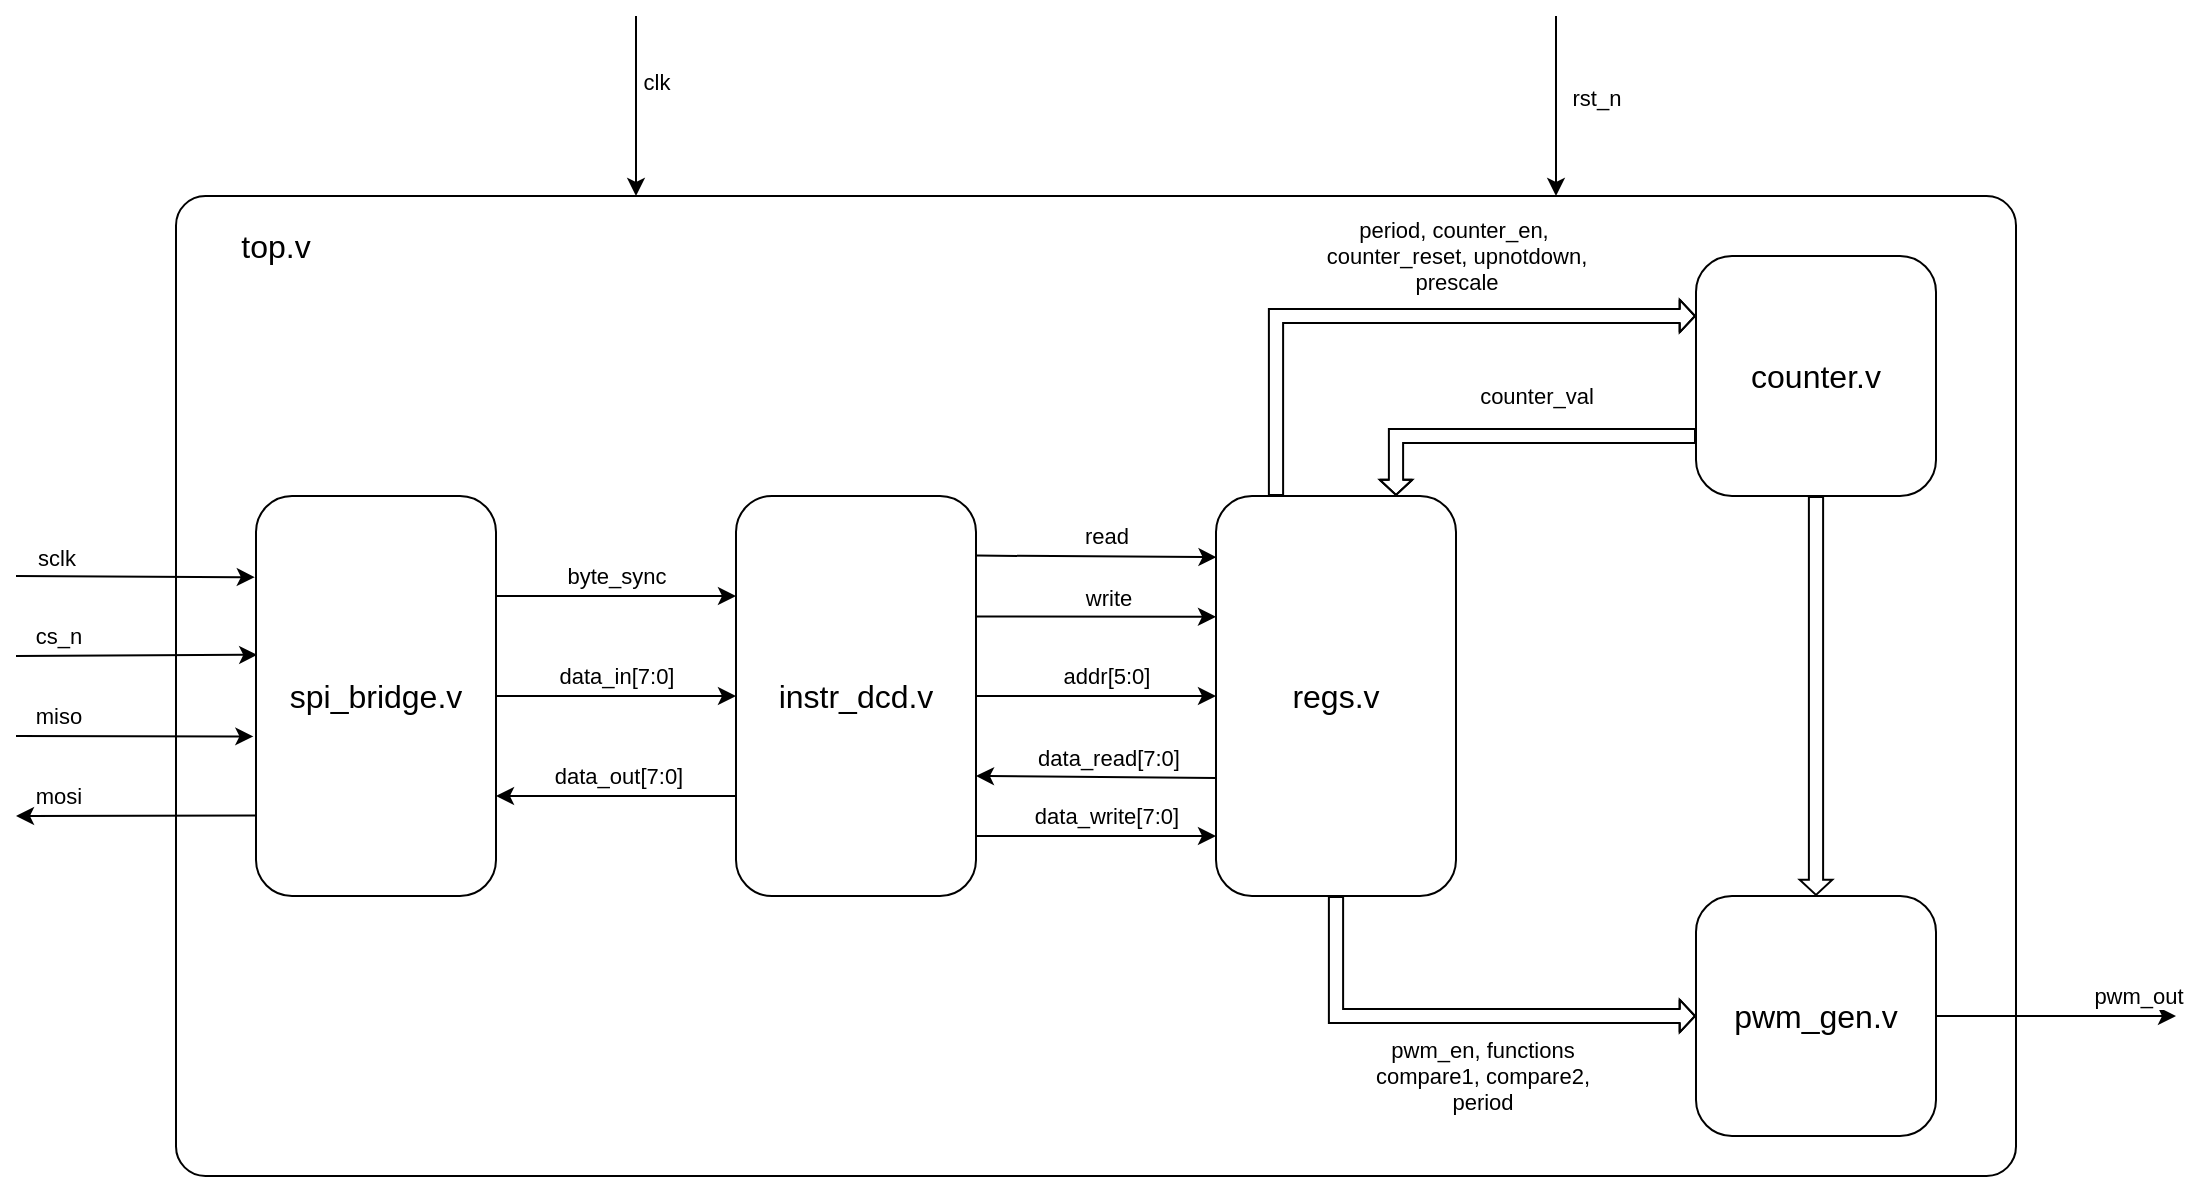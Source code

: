 <mxfile version="28.2.5">
  <diagram name="Page-1" id="zLirQhMQ1dYxwz5MWF9D">
    <mxGraphModel dx="460" dy="830" grid="1" gridSize="10" guides="1" tooltips="1" connect="1" arrows="1" fold="1" page="1" pageScale="1" pageWidth="1169" pageHeight="827" math="0" shadow="0">
      <root>
        <mxCell id="0" />
        <mxCell id="1" parent="0" />
        <mxCell id="77BBEDMCwYBT7BYnjLJH-58" value="" style="rounded=1;whiteSpace=wrap;html=1;fillColor=none;arcSize=3;" vertex="1" parent="1">
          <mxGeometry x="120" y="170" width="920" height="490" as="geometry" />
        </mxCell>
        <mxCell id="77BBEDMCwYBT7BYnjLJH-1" value="&lt;font style=&quot;font-size: 16px;&quot;&gt;spi_bridge.v&lt;/font&gt;" style="rounded=1;whiteSpace=wrap;html=1;" vertex="1" parent="1">
          <mxGeometry x="160" y="320" width="120" height="200" as="geometry" />
        </mxCell>
        <mxCell id="77BBEDMCwYBT7BYnjLJH-2" value="&lt;font style=&quot;font-size: 16px;&quot;&gt;instr_dcd.v&lt;/font&gt;" style="rounded=1;whiteSpace=wrap;html=1;" vertex="1" parent="1">
          <mxGeometry x="400" y="320" width="120" height="200" as="geometry" />
        </mxCell>
        <mxCell id="77BBEDMCwYBT7BYnjLJH-3" value="&lt;font style=&quot;font-size: 16px;&quot;&gt;regs.v&lt;/font&gt;" style="rounded=1;whiteSpace=wrap;html=1;" vertex="1" parent="1">
          <mxGeometry x="640" y="320" width="120" height="200" as="geometry" />
        </mxCell>
        <mxCell id="77BBEDMCwYBT7BYnjLJH-4" value="&lt;font style=&quot;font-size: 16px;&quot;&gt;counter.v&lt;/font&gt;" style="rounded=1;whiteSpace=wrap;html=1;" vertex="1" parent="1">
          <mxGeometry x="880" y="200" width="120" height="120" as="geometry" />
        </mxCell>
        <mxCell id="77BBEDMCwYBT7BYnjLJH-5" value="&lt;font style=&quot;font-size: 16px;&quot;&gt;pwm_gen.v&lt;/font&gt;" style="rounded=1;whiteSpace=wrap;html=1;" vertex="1" parent="1">
          <mxGeometry x="880" y="520" width="120" height="120" as="geometry" />
        </mxCell>
        <mxCell id="77BBEDMCwYBT7BYnjLJH-7" value="" style="endArrow=classic;html=1;rounded=0;entryX=-0.005;entryY=0.203;entryDx=0;entryDy=0;entryPerimeter=0;" edge="1" parent="1" target="77BBEDMCwYBT7BYnjLJH-1">
          <mxGeometry width="50" height="50" relative="1" as="geometry">
            <mxPoint x="40" y="360" as="sourcePoint" />
            <mxPoint x="130" y="380" as="targetPoint" />
          </mxGeometry>
        </mxCell>
        <mxCell id="77BBEDMCwYBT7BYnjLJH-8" value="sclk" style="edgeLabel;html=1;align=center;verticalAlign=middle;resizable=0;points=[];" vertex="1" connectable="0" parent="77BBEDMCwYBT7BYnjLJH-7">
          <mxGeometry x="0.067" y="1" relative="1" as="geometry">
            <mxPoint x="-44" y="-9" as="offset" />
          </mxGeometry>
        </mxCell>
        <mxCell id="77BBEDMCwYBT7BYnjLJH-9" value="" style="endArrow=classic;html=1;rounded=0;entryX=0.005;entryY=0.397;entryDx=0;entryDy=0;entryPerimeter=0;" edge="1" parent="1" target="77BBEDMCwYBT7BYnjLJH-1">
          <mxGeometry width="50" height="50" relative="1" as="geometry">
            <mxPoint x="40" y="400" as="sourcePoint" />
            <mxPoint x="130" y="409.71" as="targetPoint" />
          </mxGeometry>
        </mxCell>
        <mxCell id="77BBEDMCwYBT7BYnjLJH-10" value="cs_n" style="edgeLabel;html=1;align=center;verticalAlign=middle;resizable=0;points=[];" vertex="1" connectable="0" parent="77BBEDMCwYBT7BYnjLJH-9">
          <mxGeometry x="-0.664" y="-1" relative="1" as="geometry">
            <mxPoint y="-11" as="offset" />
          </mxGeometry>
        </mxCell>
        <mxCell id="77BBEDMCwYBT7BYnjLJH-11" value="" style="endArrow=classic;html=1;rounded=0;entryX=-0.011;entryY=0.601;entryDx=0;entryDy=0;entryPerimeter=0;" edge="1" parent="1" target="77BBEDMCwYBT7BYnjLJH-1">
          <mxGeometry width="50" height="50" relative="1" as="geometry">
            <mxPoint x="40" y="440" as="sourcePoint" />
            <mxPoint x="130" y="450" as="targetPoint" />
          </mxGeometry>
        </mxCell>
        <mxCell id="77BBEDMCwYBT7BYnjLJH-12" value="miso" style="edgeLabel;html=1;align=center;verticalAlign=middle;resizable=0;points=[];" vertex="1" connectable="0" parent="77BBEDMCwYBT7BYnjLJH-11">
          <mxGeometry x="-0.653" relative="1" as="geometry">
            <mxPoint y="-10" as="offset" />
          </mxGeometry>
        </mxCell>
        <mxCell id="77BBEDMCwYBT7BYnjLJH-13" value="" style="endArrow=none;html=1;rounded=0;entryX=0;entryY=0.799;entryDx=0;entryDy=0;endFill=0;startArrow=classic;startFill=1;entryPerimeter=0;" edge="1" parent="1" target="77BBEDMCwYBT7BYnjLJH-1">
          <mxGeometry width="50" height="50" relative="1" as="geometry">
            <mxPoint x="40" y="480" as="sourcePoint" />
            <mxPoint x="130" y="480" as="targetPoint" />
          </mxGeometry>
        </mxCell>
        <mxCell id="77BBEDMCwYBT7BYnjLJH-14" value="mosi" style="edgeLabel;html=1;align=center;verticalAlign=middle;resizable=0;points=[];" vertex="1" connectable="0" parent="77BBEDMCwYBT7BYnjLJH-13">
          <mxGeometry x="-0.653" y="-3" relative="1" as="geometry">
            <mxPoint y="-13" as="offset" />
          </mxGeometry>
        </mxCell>
        <mxCell id="77BBEDMCwYBT7BYnjLJH-15" value="" style="endArrow=classic;html=1;rounded=0;entryX=0;entryY=0.25;entryDx=0;entryDy=0;exitX=1;exitY=0.25;exitDx=0;exitDy=0;" edge="1" parent="1" source="77BBEDMCwYBT7BYnjLJH-1" target="77BBEDMCwYBT7BYnjLJH-2">
          <mxGeometry width="50" height="50" relative="1" as="geometry">
            <mxPoint x="170" y="240" as="sourcePoint" />
            <mxPoint x="220" y="190" as="targetPoint" />
          </mxGeometry>
        </mxCell>
        <mxCell id="77BBEDMCwYBT7BYnjLJH-18" value="byte_sync" style="edgeLabel;html=1;align=center;verticalAlign=middle;resizable=0;points=[];" vertex="1" connectable="0" parent="77BBEDMCwYBT7BYnjLJH-15">
          <mxGeometry x="-0.446" y="1" relative="1" as="geometry">
            <mxPoint x="27" y="-9" as="offset" />
          </mxGeometry>
        </mxCell>
        <mxCell id="77BBEDMCwYBT7BYnjLJH-16" value="" style="endArrow=classic;html=1;rounded=0;entryX=0;entryY=0.5;entryDx=0;entryDy=0;exitX=1;exitY=0.5;exitDx=0;exitDy=0;" edge="1" parent="1" source="77BBEDMCwYBT7BYnjLJH-1" target="77BBEDMCwYBT7BYnjLJH-2">
          <mxGeometry width="50" height="50" relative="1" as="geometry">
            <mxPoint x="360" y="350" as="sourcePoint" />
            <mxPoint x="410" y="300" as="targetPoint" />
          </mxGeometry>
        </mxCell>
        <mxCell id="77BBEDMCwYBT7BYnjLJH-19" value="data_in[7:0]" style="edgeLabel;html=1;align=center;verticalAlign=middle;resizable=0;points=[];" vertex="1" connectable="0" parent="77BBEDMCwYBT7BYnjLJH-16">
          <mxGeometry x="-0.085" y="2" relative="1" as="geometry">
            <mxPoint x="5" y="-8" as="offset" />
          </mxGeometry>
        </mxCell>
        <mxCell id="77BBEDMCwYBT7BYnjLJH-17" value="" style="endArrow=classic;html=1;rounded=0;exitX=0;exitY=0.75;exitDx=0;exitDy=0;entryX=1;entryY=0.75;entryDx=0;entryDy=0;" edge="1" parent="1" source="77BBEDMCwYBT7BYnjLJH-2" target="77BBEDMCwYBT7BYnjLJH-1">
          <mxGeometry width="50" height="50" relative="1" as="geometry">
            <mxPoint x="240" y="360" as="sourcePoint" />
            <mxPoint x="290" y="310" as="targetPoint" />
          </mxGeometry>
        </mxCell>
        <mxCell id="77BBEDMCwYBT7BYnjLJH-20" value="data_out[7:0]" style="edgeLabel;html=1;align=center;verticalAlign=middle;resizable=0;points=[];" vertex="1" connectable="0" parent="77BBEDMCwYBT7BYnjLJH-17">
          <mxGeometry x="0.094" y="-5" relative="1" as="geometry">
            <mxPoint x="6" y="-5" as="offset" />
          </mxGeometry>
        </mxCell>
        <mxCell id="77BBEDMCwYBT7BYnjLJH-21" value="" style="endArrow=classic;html=1;rounded=0;exitX=1.002;exitY=0.149;exitDx=0;exitDy=0;exitPerimeter=0;entryX=0.002;entryY=0.153;entryDx=0;entryDy=0;entryPerimeter=0;" edge="1" parent="1" source="77BBEDMCwYBT7BYnjLJH-2" target="77BBEDMCwYBT7BYnjLJH-3">
          <mxGeometry width="50" height="50" relative="1" as="geometry">
            <mxPoint x="620" y="240" as="sourcePoint" />
            <mxPoint x="670" y="190" as="targetPoint" />
          </mxGeometry>
        </mxCell>
        <mxCell id="77BBEDMCwYBT7BYnjLJH-27" value="read" style="edgeLabel;html=1;align=center;verticalAlign=middle;resizable=0;points=[];" vertex="1" connectable="0" parent="77BBEDMCwYBT7BYnjLJH-21">
          <mxGeometry x="-0.285" relative="1" as="geometry">
            <mxPoint x="22" y="-10" as="offset" />
          </mxGeometry>
        </mxCell>
        <mxCell id="77BBEDMCwYBT7BYnjLJH-22" value="" style="endArrow=classic;html=1;rounded=0;exitX=1.001;exitY=0.301;exitDx=0;exitDy=0;exitPerimeter=0;entryX=0;entryY=0.302;entryDx=0;entryDy=0;entryPerimeter=0;" edge="1" parent="1" source="77BBEDMCwYBT7BYnjLJH-2" target="77BBEDMCwYBT7BYnjLJH-3">
          <mxGeometry width="50" height="50" relative="1" as="geometry">
            <mxPoint x="600" y="270" as="sourcePoint" />
            <mxPoint x="650" y="220" as="targetPoint" />
          </mxGeometry>
        </mxCell>
        <mxCell id="77BBEDMCwYBT7BYnjLJH-28" value="write" style="edgeLabel;html=1;align=center;verticalAlign=middle;resizable=0;points=[];" vertex="1" connectable="0" parent="77BBEDMCwYBT7BYnjLJH-22">
          <mxGeometry x="-0.077" y="-1" relative="1" as="geometry">
            <mxPoint x="10" y="-11" as="offset" />
          </mxGeometry>
        </mxCell>
        <mxCell id="77BBEDMCwYBT7BYnjLJH-23" value="" style="endArrow=classic;html=1;rounded=0;exitX=1;exitY=0.5;exitDx=0;exitDy=0;entryX=0;entryY=0.5;entryDx=0;entryDy=0;" edge="1" parent="1" source="77BBEDMCwYBT7BYnjLJH-2" target="77BBEDMCwYBT7BYnjLJH-3">
          <mxGeometry width="50" height="50" relative="1" as="geometry">
            <mxPoint x="620" y="280" as="sourcePoint" />
            <mxPoint x="670" y="230" as="targetPoint" />
          </mxGeometry>
        </mxCell>
        <mxCell id="77BBEDMCwYBT7BYnjLJH-29" value="addr[5:0]" style="edgeLabel;html=1;align=center;verticalAlign=middle;resizable=0;points=[];" vertex="1" connectable="0" parent="77BBEDMCwYBT7BYnjLJH-23">
          <mxGeometry x="-0.101" y="1" relative="1" as="geometry">
            <mxPoint x="11" y="-9" as="offset" />
          </mxGeometry>
        </mxCell>
        <mxCell id="77BBEDMCwYBT7BYnjLJH-25" value="" style="endArrow=none;html=1;rounded=0;exitX=1.002;exitY=0.149;exitDx=0;exitDy=0;exitPerimeter=0;entryX=0.002;entryY=0.153;entryDx=0;entryDy=0;entryPerimeter=0;startArrow=classic;startFill=1;endFill=0;" edge="1" parent="1">
          <mxGeometry width="50" height="50" relative="1" as="geometry">
            <mxPoint x="520" y="460" as="sourcePoint" />
            <mxPoint x="640" y="461" as="targetPoint" />
          </mxGeometry>
        </mxCell>
        <mxCell id="77BBEDMCwYBT7BYnjLJH-30" value="data_read[7:0]" style="edgeLabel;html=1;align=center;verticalAlign=middle;resizable=0;points=[];" vertex="1" connectable="0" parent="77BBEDMCwYBT7BYnjLJH-25">
          <mxGeometry x="-0.127" y="1" relative="1" as="geometry">
            <mxPoint x="13" y="-9" as="offset" />
          </mxGeometry>
        </mxCell>
        <mxCell id="77BBEDMCwYBT7BYnjLJH-26" value="" style="endArrow=classic;html=1;rounded=0;exitX=1.001;exitY=0.301;exitDx=0;exitDy=0;exitPerimeter=0;entryX=0;entryY=0.302;entryDx=0;entryDy=0;entryPerimeter=0;" edge="1" parent="1">
          <mxGeometry width="50" height="50" relative="1" as="geometry">
            <mxPoint x="520" y="490" as="sourcePoint" />
            <mxPoint x="640" y="490" as="targetPoint" />
          </mxGeometry>
        </mxCell>
        <mxCell id="77BBEDMCwYBT7BYnjLJH-31" value="data_write[7:0]" style="edgeLabel;html=1;align=center;verticalAlign=middle;resizable=0;points=[];" vertex="1" connectable="0" parent="77BBEDMCwYBT7BYnjLJH-26">
          <mxGeometry x="0.065" y="2" relative="1" as="geometry">
            <mxPoint x="1" y="-8" as="offset" />
          </mxGeometry>
        </mxCell>
        <mxCell id="77BBEDMCwYBT7BYnjLJH-45" value="" style="endArrow=classic;html=1;rounded=0;exitX=1;exitY=0.5;exitDx=0;exitDy=0;" edge="1" parent="1" source="77BBEDMCwYBT7BYnjLJH-5">
          <mxGeometry width="50" height="50" relative="1" as="geometry">
            <mxPoint x="870" y="730" as="sourcePoint" />
            <mxPoint x="1120" y="580" as="targetPoint" />
          </mxGeometry>
        </mxCell>
        <mxCell id="77BBEDMCwYBT7BYnjLJH-46" value="pwm_out" style="edgeLabel;html=1;align=center;verticalAlign=middle;resizable=0;points=[];" vertex="1" connectable="0" parent="77BBEDMCwYBT7BYnjLJH-45">
          <mxGeometry x="-0.009" y="-1" relative="1" as="geometry">
            <mxPoint x="41" y="-11" as="offset" />
          </mxGeometry>
        </mxCell>
        <mxCell id="77BBEDMCwYBT7BYnjLJH-49" value="" style="shape=flexArrow;endArrow=classic;html=1;rounded=0;entryX=0;entryY=0.25;entryDx=0;entryDy=0;exitX=0.25;exitY=0;exitDx=0;exitDy=0;width=7.111;endSize=2.222;endWidth=8.198;" edge="1" parent="1" source="77BBEDMCwYBT7BYnjLJH-3" target="77BBEDMCwYBT7BYnjLJH-4">
          <mxGeometry width="50" height="50" relative="1" as="geometry">
            <mxPoint x="690" y="250" as="sourcePoint" />
            <mxPoint x="740" y="200" as="targetPoint" />
            <Array as="points">
              <mxPoint x="670" y="230" />
            </Array>
          </mxGeometry>
        </mxCell>
        <mxCell id="77BBEDMCwYBT7BYnjLJH-50" value="period, counter_en,&amp;nbsp;&lt;div&gt;counter_reset, upnotdown,&lt;/div&gt;&lt;div&gt;prescale&lt;/div&gt;" style="edgeLabel;html=1;align=center;verticalAlign=middle;resizable=0;points=[];" vertex="1" connectable="0" parent="77BBEDMCwYBT7BYnjLJH-49">
          <mxGeometry x="0.098" y="1" relative="1" as="geometry">
            <mxPoint x="15" y="-29" as="offset" />
          </mxGeometry>
        </mxCell>
        <mxCell id="77BBEDMCwYBT7BYnjLJH-51" value="" style="shape=flexArrow;endArrow=classic;html=1;rounded=0;entryX=0.75;entryY=0;entryDx=0;entryDy=0;exitX=0;exitY=0.75;exitDx=0;exitDy=0;width=7.111;endSize=2.222;endWidth=8.198;" edge="1" parent="1" source="77BBEDMCwYBT7BYnjLJH-4" target="77BBEDMCwYBT7BYnjLJH-3">
          <mxGeometry width="50" height="50" relative="1" as="geometry">
            <mxPoint x="835" y="480" as="sourcePoint" />
            <mxPoint x="1045" y="390" as="targetPoint" />
            <Array as="points">
              <mxPoint x="730" y="290" />
            </Array>
          </mxGeometry>
        </mxCell>
        <mxCell id="77BBEDMCwYBT7BYnjLJH-52" value="counter_val" style="edgeLabel;html=1;align=center;verticalAlign=middle;resizable=0;points=[];" vertex="1" connectable="0" parent="77BBEDMCwYBT7BYnjLJH-51">
          <mxGeometry x="0.098" y="1" relative="1" as="geometry">
            <mxPoint x="19" y="-21" as="offset" />
          </mxGeometry>
        </mxCell>
        <mxCell id="77BBEDMCwYBT7BYnjLJH-54" value="" style="shape=flexArrow;endArrow=classic;html=1;rounded=0;entryX=0;entryY=0.5;entryDx=0;entryDy=0;exitX=0.5;exitY=1;exitDx=0;exitDy=0;width=7.111;endSize=2.222;endWidth=8.198;" edge="1" parent="1" source="77BBEDMCwYBT7BYnjLJH-3" target="77BBEDMCwYBT7BYnjLJH-5">
          <mxGeometry width="50" height="50" relative="1" as="geometry">
            <mxPoint x="670" y="780" as="sourcePoint" />
            <mxPoint x="880" y="690" as="targetPoint" />
            <Array as="points">
              <mxPoint x="700" y="580" />
            </Array>
          </mxGeometry>
        </mxCell>
        <mxCell id="77BBEDMCwYBT7BYnjLJH-55" value="pwm_en, functions&lt;div&gt;compare1, compare2,&lt;/div&gt;&lt;div&gt;period&lt;/div&gt;" style="edgeLabel;html=1;align=center;verticalAlign=middle;resizable=0;points=[];" vertex="1" connectable="0" parent="77BBEDMCwYBT7BYnjLJH-54">
          <mxGeometry x="0.098" y="1" relative="1" as="geometry">
            <mxPoint x="1" y="31" as="offset" />
          </mxGeometry>
        </mxCell>
        <mxCell id="77BBEDMCwYBT7BYnjLJH-56" value="" style="shape=flexArrow;endArrow=classic;html=1;rounded=0;entryX=0.5;entryY=0;entryDx=0;entryDy=0;exitX=0.5;exitY=1;exitDx=0;exitDy=0;width=7.111;endSize=2.222;endWidth=8.198;" edge="1" parent="1" source="77BBEDMCwYBT7BYnjLJH-4" target="77BBEDMCwYBT7BYnjLJH-5">
          <mxGeometry width="50" height="50" relative="1" as="geometry">
            <mxPoint x="960" y="290" as="sourcePoint" />
            <mxPoint x="810" y="320" as="targetPoint" />
            <Array as="points" />
          </mxGeometry>
        </mxCell>
        <mxCell id="77BBEDMCwYBT7BYnjLJH-59" value="" style="endArrow=classic;html=1;rounded=0;entryX=0.25;entryY=0;entryDx=0;entryDy=0;" edge="1" parent="1" target="77BBEDMCwYBT7BYnjLJH-58">
          <mxGeometry width="50" height="50" relative="1" as="geometry">
            <mxPoint x="350" y="80" as="sourcePoint" />
            <mxPoint x="530" y="70" as="targetPoint" />
          </mxGeometry>
        </mxCell>
        <mxCell id="77BBEDMCwYBT7BYnjLJH-61" value="clk" style="edgeLabel;html=1;align=center;verticalAlign=middle;resizable=0;points=[];" vertex="1" connectable="0" parent="77BBEDMCwYBT7BYnjLJH-59">
          <mxGeometry x="-0.272" relative="1" as="geometry">
            <mxPoint x="10" as="offset" />
          </mxGeometry>
        </mxCell>
        <mxCell id="77BBEDMCwYBT7BYnjLJH-60" value="" style="endArrow=classic;html=1;rounded=0;entryX=0.75;entryY=0;entryDx=0;entryDy=0;" edge="1" parent="1" target="77BBEDMCwYBT7BYnjLJH-58">
          <mxGeometry width="50" height="50" relative="1" as="geometry">
            <mxPoint x="810" y="80" as="sourcePoint" />
            <mxPoint x="890" y="100" as="targetPoint" />
          </mxGeometry>
        </mxCell>
        <mxCell id="77BBEDMCwYBT7BYnjLJH-62" value="rst_n" style="edgeLabel;html=1;align=center;verticalAlign=middle;resizable=0;points=[];" vertex="1" connectable="0" parent="77BBEDMCwYBT7BYnjLJH-60">
          <mxGeometry x="-0.086" y="4" relative="1" as="geometry">
            <mxPoint x="16" as="offset" />
          </mxGeometry>
        </mxCell>
        <mxCell id="77BBEDMCwYBT7BYnjLJH-63" value="&lt;font style=&quot;font-size: 16px;&quot;&gt;top.v&lt;/font&gt;" style="text;html=1;align=center;verticalAlign=middle;whiteSpace=wrap;rounded=0;" vertex="1" parent="1">
          <mxGeometry x="140" y="180" width="60" height="30" as="geometry" />
        </mxCell>
      </root>
    </mxGraphModel>
  </diagram>
</mxfile>
